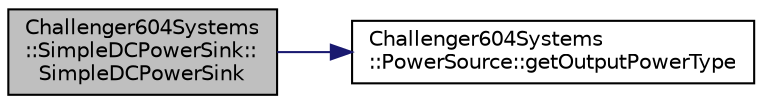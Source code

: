 digraph "Challenger604Systems::SimpleDCPowerSink::SimpleDCPowerSink"
{
  edge [fontname="Helvetica",fontsize="10",labelfontname="Helvetica",labelfontsize="10"];
  node [fontname="Helvetica",fontsize="10",shape=record];
  rankdir="LR";
  Node1 [label="Challenger604Systems\l::SimpleDCPowerSink::\lSimpleDCPowerSink",height=0.2,width=0.4,color="black", fillcolor="grey75", style="filled" fontcolor="black"];
  Node1 -> Node2 [color="midnightblue",fontsize="10",style="solid",fontname="Helvetica"];
  Node2 [label="Challenger604Systems\l::PowerSource::getOutputPowerType",height=0.2,width=0.4,color="black", fillcolor="white", style="filled",URL="$class_challenger604_systems_1_1_power_source.html#a005b9cac72b89344aded232d87fde2f6"];
}
